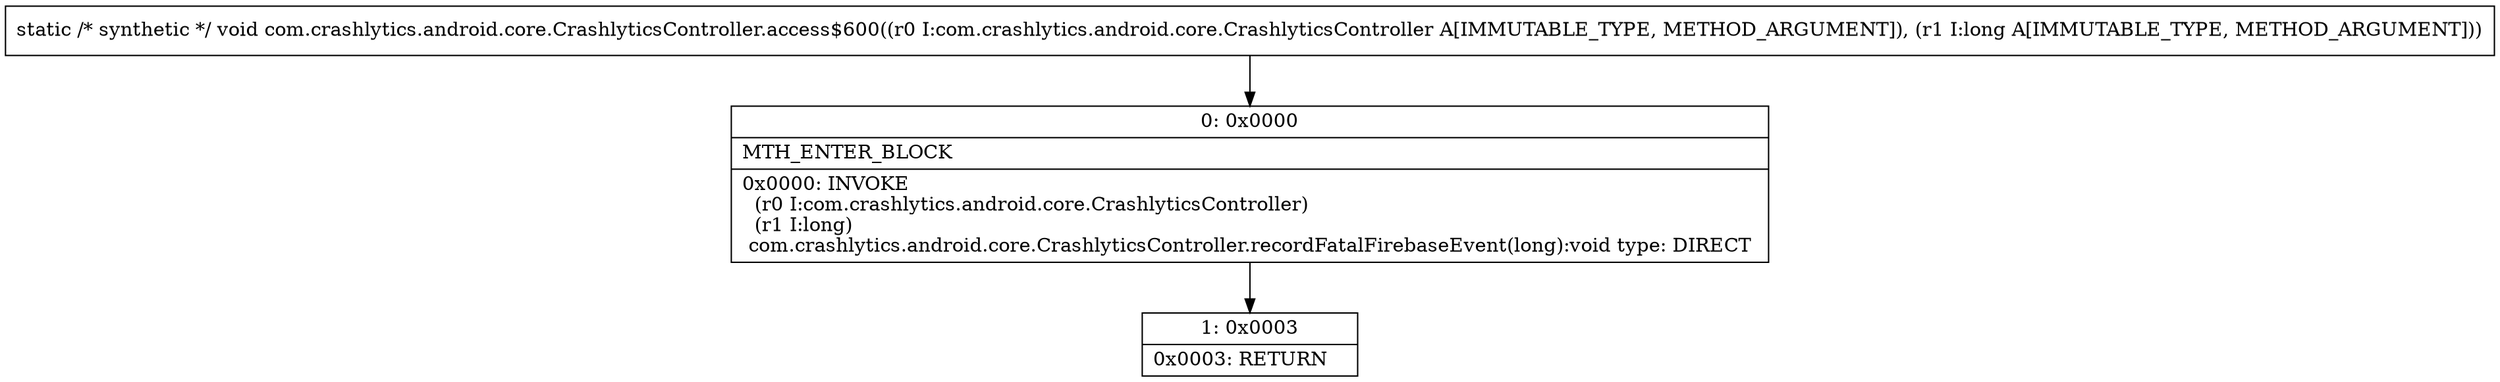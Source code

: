 digraph "CFG forcom.crashlytics.android.core.CrashlyticsController.access$600(Lcom\/crashlytics\/android\/core\/CrashlyticsController;J)V" {
Node_0 [shape=record,label="{0\:\ 0x0000|MTH_ENTER_BLOCK\l|0x0000: INVOKE  \l  (r0 I:com.crashlytics.android.core.CrashlyticsController)\l  (r1 I:long)\l com.crashlytics.android.core.CrashlyticsController.recordFatalFirebaseEvent(long):void type: DIRECT \l}"];
Node_1 [shape=record,label="{1\:\ 0x0003|0x0003: RETURN   \l}"];
MethodNode[shape=record,label="{static \/* synthetic *\/ void com.crashlytics.android.core.CrashlyticsController.access$600((r0 I:com.crashlytics.android.core.CrashlyticsController A[IMMUTABLE_TYPE, METHOD_ARGUMENT]), (r1 I:long A[IMMUTABLE_TYPE, METHOD_ARGUMENT])) }"];
MethodNode -> Node_0;
Node_0 -> Node_1;
}

